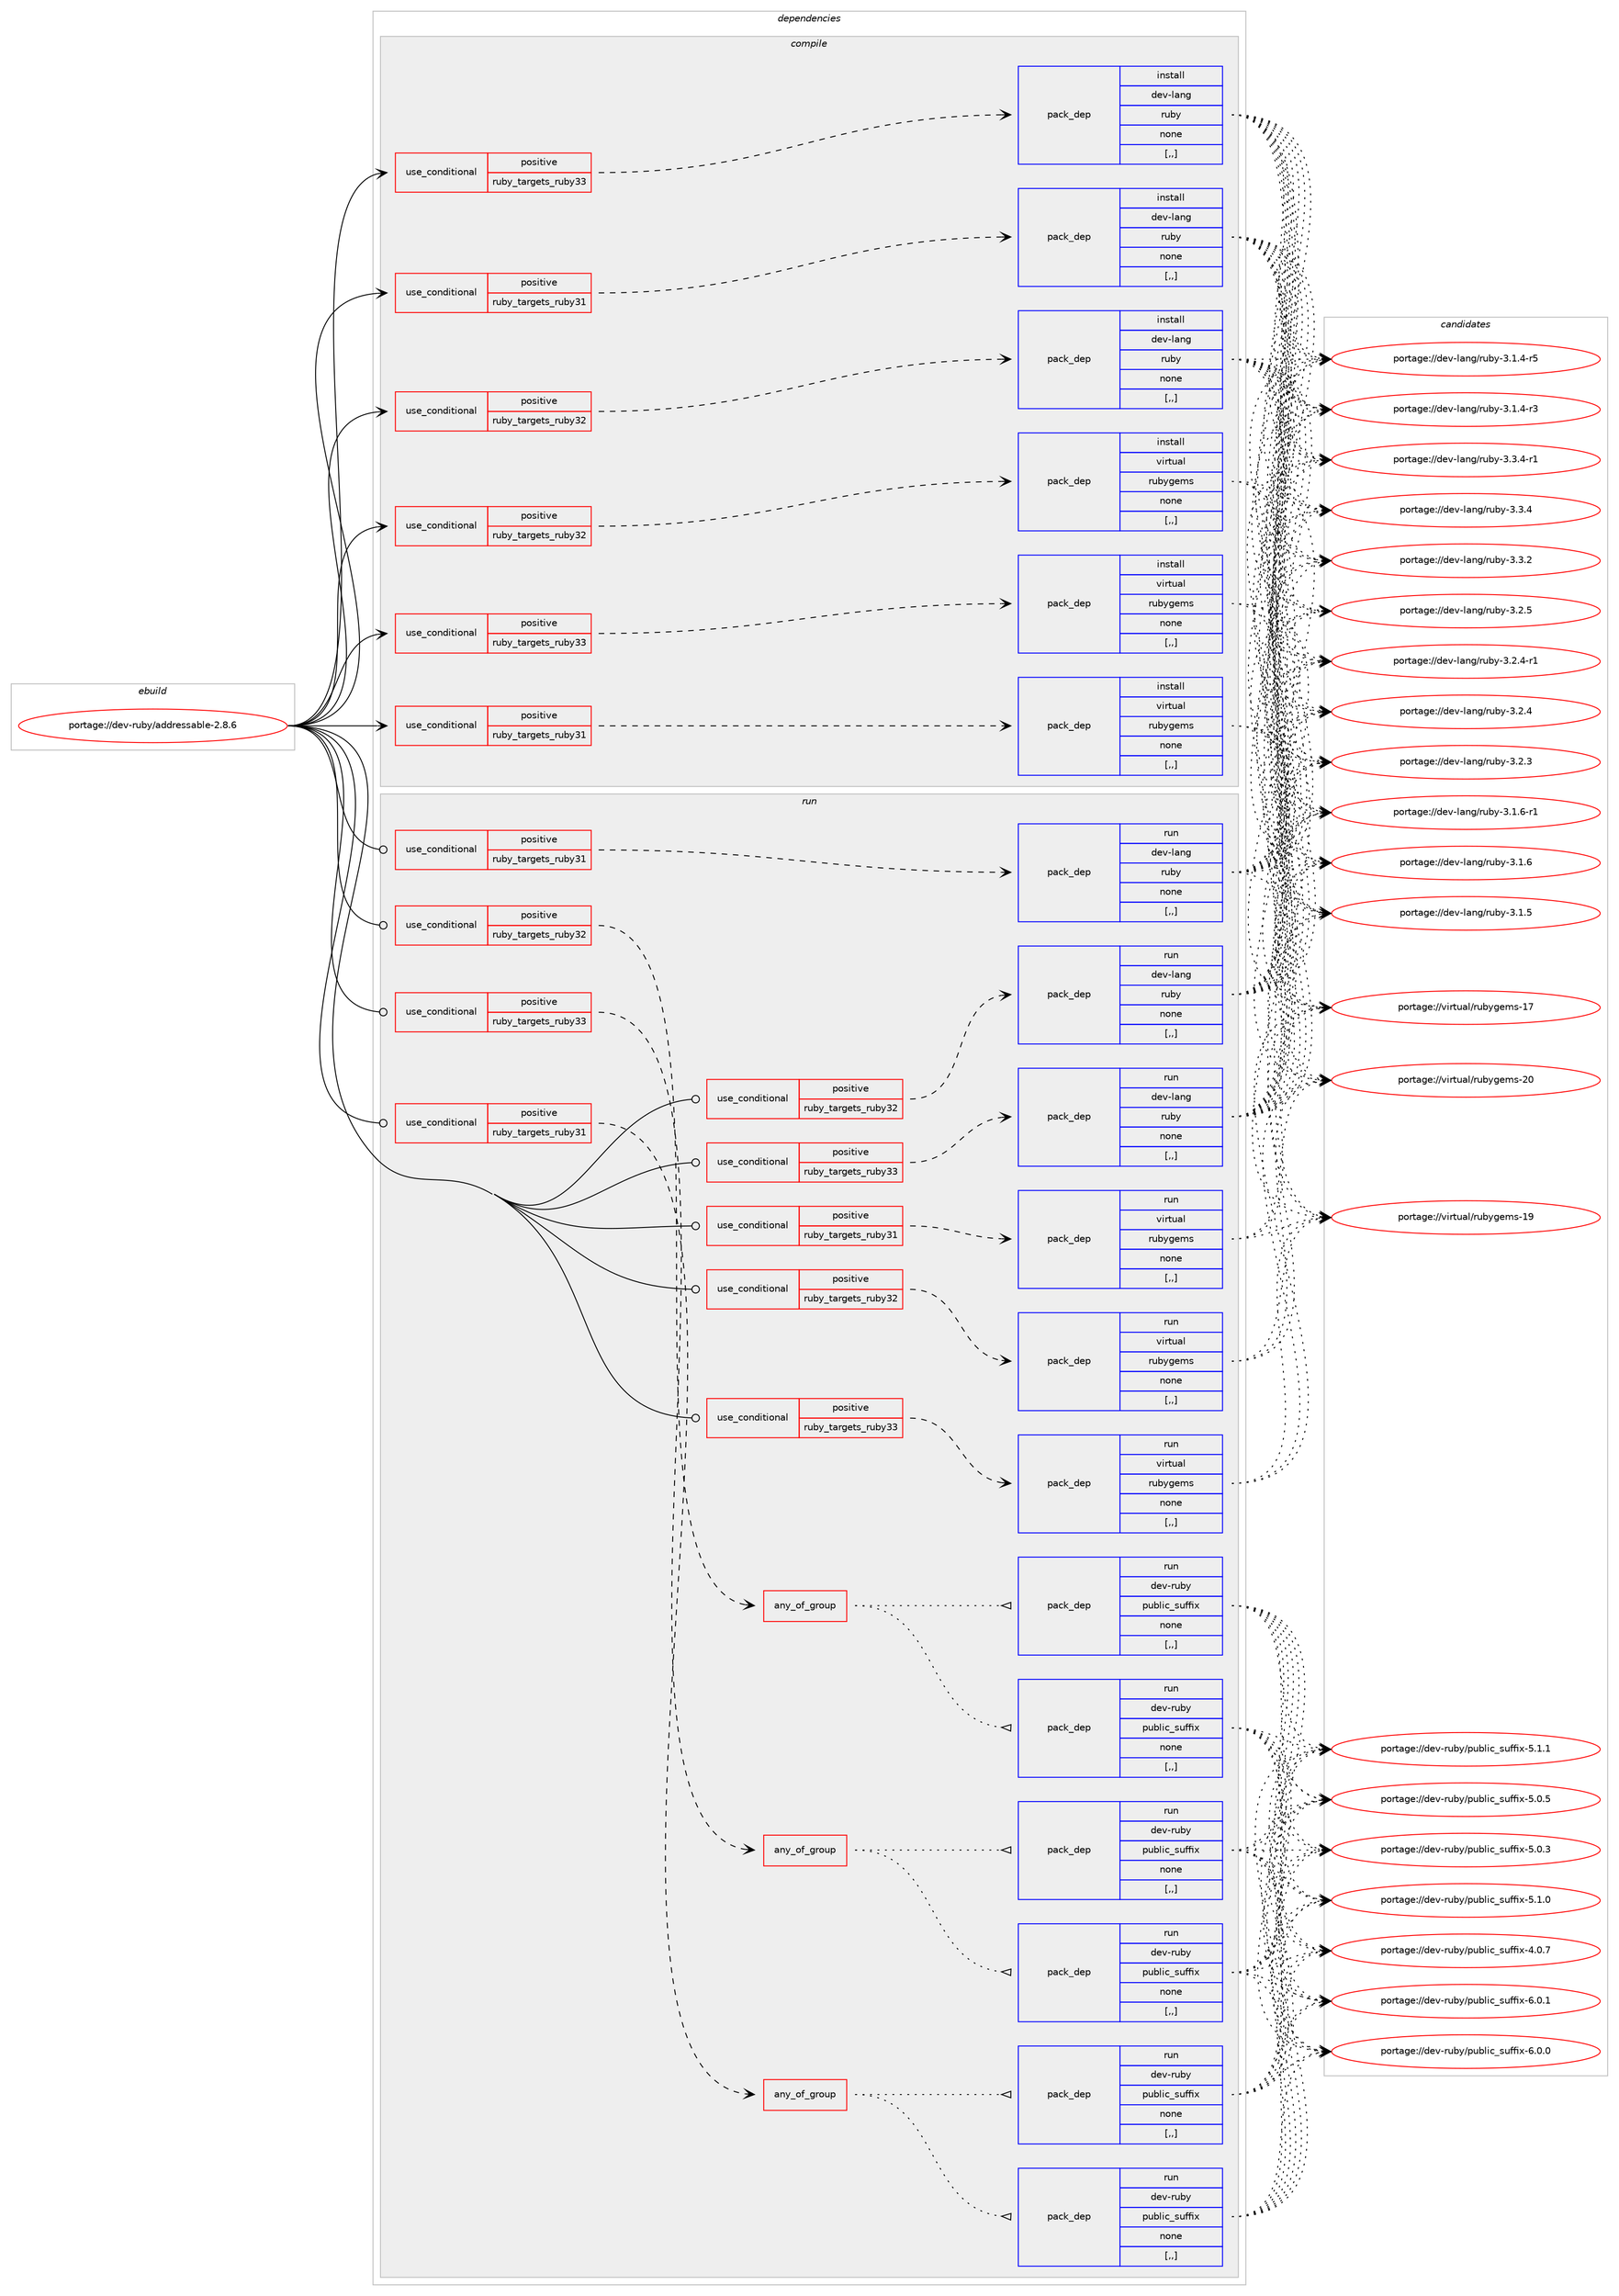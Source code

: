 digraph prolog {

# *************
# Graph options
# *************

newrank=true;
concentrate=true;
compound=true;
graph [rankdir=LR,fontname=Helvetica,fontsize=10,ranksep=1.5];#, ranksep=2.5, nodesep=0.2];
edge  [arrowhead=vee];
node  [fontname=Helvetica,fontsize=10];

# **********
# The ebuild
# **********

subgraph cluster_leftcol {
color=gray;
label=<<i>ebuild</i>>;
id [label="portage://dev-ruby/addressable-2.8.6", color=red, width=4, href="../dev-ruby/addressable-2.8.6.svg"];
}

# ****************
# The dependencies
# ****************

subgraph cluster_midcol {
color=gray;
label=<<i>dependencies</i>>;
subgraph cluster_compile {
fillcolor="#eeeeee";
style=filled;
label=<<i>compile</i>>;
subgraph cond44152 {
dependency176061 [label=<<TABLE BORDER="0" CELLBORDER="1" CELLSPACING="0" CELLPADDING="4"><TR><TD ROWSPAN="3" CELLPADDING="10">use_conditional</TD></TR><TR><TD>positive</TD></TR><TR><TD>ruby_targets_ruby31</TD></TR></TABLE>>, shape=none, color=red];
subgraph pack130625 {
dependency176062 [label=<<TABLE BORDER="0" CELLBORDER="1" CELLSPACING="0" CELLPADDING="4" WIDTH="220"><TR><TD ROWSPAN="6" CELLPADDING="30">pack_dep</TD></TR><TR><TD WIDTH="110">install</TD></TR><TR><TD>dev-lang</TD></TR><TR><TD>ruby</TD></TR><TR><TD>none</TD></TR><TR><TD>[,,]</TD></TR></TABLE>>, shape=none, color=blue];
}
dependency176061:e -> dependency176062:w [weight=20,style="dashed",arrowhead="vee"];
}
id:e -> dependency176061:w [weight=20,style="solid",arrowhead="vee"];
subgraph cond44153 {
dependency176063 [label=<<TABLE BORDER="0" CELLBORDER="1" CELLSPACING="0" CELLPADDING="4"><TR><TD ROWSPAN="3" CELLPADDING="10">use_conditional</TD></TR><TR><TD>positive</TD></TR><TR><TD>ruby_targets_ruby31</TD></TR></TABLE>>, shape=none, color=red];
subgraph pack130626 {
dependency176064 [label=<<TABLE BORDER="0" CELLBORDER="1" CELLSPACING="0" CELLPADDING="4" WIDTH="220"><TR><TD ROWSPAN="6" CELLPADDING="30">pack_dep</TD></TR><TR><TD WIDTH="110">install</TD></TR><TR><TD>virtual</TD></TR><TR><TD>rubygems</TD></TR><TR><TD>none</TD></TR><TR><TD>[,,]</TD></TR></TABLE>>, shape=none, color=blue];
}
dependency176063:e -> dependency176064:w [weight=20,style="dashed",arrowhead="vee"];
}
id:e -> dependency176063:w [weight=20,style="solid",arrowhead="vee"];
subgraph cond44154 {
dependency176065 [label=<<TABLE BORDER="0" CELLBORDER="1" CELLSPACING="0" CELLPADDING="4"><TR><TD ROWSPAN="3" CELLPADDING="10">use_conditional</TD></TR><TR><TD>positive</TD></TR><TR><TD>ruby_targets_ruby32</TD></TR></TABLE>>, shape=none, color=red];
subgraph pack130627 {
dependency176066 [label=<<TABLE BORDER="0" CELLBORDER="1" CELLSPACING="0" CELLPADDING="4" WIDTH="220"><TR><TD ROWSPAN="6" CELLPADDING="30">pack_dep</TD></TR><TR><TD WIDTH="110">install</TD></TR><TR><TD>dev-lang</TD></TR><TR><TD>ruby</TD></TR><TR><TD>none</TD></TR><TR><TD>[,,]</TD></TR></TABLE>>, shape=none, color=blue];
}
dependency176065:e -> dependency176066:w [weight=20,style="dashed",arrowhead="vee"];
}
id:e -> dependency176065:w [weight=20,style="solid",arrowhead="vee"];
subgraph cond44155 {
dependency176067 [label=<<TABLE BORDER="0" CELLBORDER="1" CELLSPACING="0" CELLPADDING="4"><TR><TD ROWSPAN="3" CELLPADDING="10">use_conditional</TD></TR><TR><TD>positive</TD></TR><TR><TD>ruby_targets_ruby32</TD></TR></TABLE>>, shape=none, color=red];
subgraph pack130628 {
dependency176068 [label=<<TABLE BORDER="0" CELLBORDER="1" CELLSPACING="0" CELLPADDING="4" WIDTH="220"><TR><TD ROWSPAN="6" CELLPADDING="30">pack_dep</TD></TR><TR><TD WIDTH="110">install</TD></TR><TR><TD>virtual</TD></TR><TR><TD>rubygems</TD></TR><TR><TD>none</TD></TR><TR><TD>[,,]</TD></TR></TABLE>>, shape=none, color=blue];
}
dependency176067:e -> dependency176068:w [weight=20,style="dashed",arrowhead="vee"];
}
id:e -> dependency176067:w [weight=20,style="solid",arrowhead="vee"];
subgraph cond44156 {
dependency176069 [label=<<TABLE BORDER="0" CELLBORDER="1" CELLSPACING="0" CELLPADDING="4"><TR><TD ROWSPAN="3" CELLPADDING="10">use_conditional</TD></TR><TR><TD>positive</TD></TR><TR><TD>ruby_targets_ruby33</TD></TR></TABLE>>, shape=none, color=red];
subgraph pack130629 {
dependency176070 [label=<<TABLE BORDER="0" CELLBORDER="1" CELLSPACING="0" CELLPADDING="4" WIDTH="220"><TR><TD ROWSPAN="6" CELLPADDING="30">pack_dep</TD></TR><TR><TD WIDTH="110">install</TD></TR><TR><TD>dev-lang</TD></TR><TR><TD>ruby</TD></TR><TR><TD>none</TD></TR><TR><TD>[,,]</TD></TR></TABLE>>, shape=none, color=blue];
}
dependency176069:e -> dependency176070:w [weight=20,style="dashed",arrowhead="vee"];
}
id:e -> dependency176069:w [weight=20,style="solid",arrowhead="vee"];
subgraph cond44157 {
dependency176071 [label=<<TABLE BORDER="0" CELLBORDER="1" CELLSPACING="0" CELLPADDING="4"><TR><TD ROWSPAN="3" CELLPADDING="10">use_conditional</TD></TR><TR><TD>positive</TD></TR><TR><TD>ruby_targets_ruby33</TD></TR></TABLE>>, shape=none, color=red];
subgraph pack130630 {
dependency176072 [label=<<TABLE BORDER="0" CELLBORDER="1" CELLSPACING="0" CELLPADDING="4" WIDTH="220"><TR><TD ROWSPAN="6" CELLPADDING="30">pack_dep</TD></TR><TR><TD WIDTH="110">install</TD></TR><TR><TD>virtual</TD></TR><TR><TD>rubygems</TD></TR><TR><TD>none</TD></TR><TR><TD>[,,]</TD></TR></TABLE>>, shape=none, color=blue];
}
dependency176071:e -> dependency176072:w [weight=20,style="dashed",arrowhead="vee"];
}
id:e -> dependency176071:w [weight=20,style="solid",arrowhead="vee"];
}
subgraph cluster_compileandrun {
fillcolor="#eeeeee";
style=filled;
label=<<i>compile and run</i>>;
}
subgraph cluster_run {
fillcolor="#eeeeee";
style=filled;
label=<<i>run</i>>;
subgraph cond44158 {
dependency176073 [label=<<TABLE BORDER="0" CELLBORDER="1" CELLSPACING="0" CELLPADDING="4"><TR><TD ROWSPAN="3" CELLPADDING="10">use_conditional</TD></TR><TR><TD>positive</TD></TR><TR><TD>ruby_targets_ruby31</TD></TR></TABLE>>, shape=none, color=red];
subgraph any1134 {
dependency176074 [label=<<TABLE BORDER="0" CELLBORDER="1" CELLSPACING="0" CELLPADDING="4"><TR><TD CELLPADDING="10">any_of_group</TD></TR></TABLE>>, shape=none, color=red];subgraph pack130631 {
dependency176075 [label=<<TABLE BORDER="0" CELLBORDER="1" CELLSPACING="0" CELLPADDING="4" WIDTH="220"><TR><TD ROWSPAN="6" CELLPADDING="30">pack_dep</TD></TR><TR><TD WIDTH="110">run</TD></TR><TR><TD>dev-ruby</TD></TR><TR><TD>public_suffix</TD></TR><TR><TD>none</TD></TR><TR><TD>[,,]</TD></TR></TABLE>>, shape=none, color=blue];
}
dependency176074:e -> dependency176075:w [weight=20,style="dotted",arrowhead="oinv"];
subgraph pack130632 {
dependency176076 [label=<<TABLE BORDER="0" CELLBORDER="1" CELLSPACING="0" CELLPADDING="4" WIDTH="220"><TR><TD ROWSPAN="6" CELLPADDING="30">pack_dep</TD></TR><TR><TD WIDTH="110">run</TD></TR><TR><TD>dev-ruby</TD></TR><TR><TD>public_suffix</TD></TR><TR><TD>none</TD></TR><TR><TD>[,,]</TD></TR></TABLE>>, shape=none, color=blue];
}
dependency176074:e -> dependency176076:w [weight=20,style="dotted",arrowhead="oinv"];
}
dependency176073:e -> dependency176074:w [weight=20,style="dashed",arrowhead="vee"];
}
id:e -> dependency176073:w [weight=20,style="solid",arrowhead="odot"];
subgraph cond44159 {
dependency176077 [label=<<TABLE BORDER="0" CELLBORDER="1" CELLSPACING="0" CELLPADDING="4"><TR><TD ROWSPAN="3" CELLPADDING="10">use_conditional</TD></TR><TR><TD>positive</TD></TR><TR><TD>ruby_targets_ruby31</TD></TR></TABLE>>, shape=none, color=red];
subgraph pack130633 {
dependency176078 [label=<<TABLE BORDER="0" CELLBORDER="1" CELLSPACING="0" CELLPADDING="4" WIDTH="220"><TR><TD ROWSPAN="6" CELLPADDING="30">pack_dep</TD></TR><TR><TD WIDTH="110">run</TD></TR><TR><TD>dev-lang</TD></TR><TR><TD>ruby</TD></TR><TR><TD>none</TD></TR><TR><TD>[,,]</TD></TR></TABLE>>, shape=none, color=blue];
}
dependency176077:e -> dependency176078:w [weight=20,style="dashed",arrowhead="vee"];
}
id:e -> dependency176077:w [weight=20,style="solid",arrowhead="odot"];
subgraph cond44160 {
dependency176079 [label=<<TABLE BORDER="0" CELLBORDER="1" CELLSPACING="0" CELLPADDING="4"><TR><TD ROWSPAN="3" CELLPADDING="10">use_conditional</TD></TR><TR><TD>positive</TD></TR><TR><TD>ruby_targets_ruby31</TD></TR></TABLE>>, shape=none, color=red];
subgraph pack130634 {
dependency176080 [label=<<TABLE BORDER="0" CELLBORDER="1" CELLSPACING="0" CELLPADDING="4" WIDTH="220"><TR><TD ROWSPAN="6" CELLPADDING="30">pack_dep</TD></TR><TR><TD WIDTH="110">run</TD></TR><TR><TD>virtual</TD></TR><TR><TD>rubygems</TD></TR><TR><TD>none</TD></TR><TR><TD>[,,]</TD></TR></TABLE>>, shape=none, color=blue];
}
dependency176079:e -> dependency176080:w [weight=20,style="dashed",arrowhead="vee"];
}
id:e -> dependency176079:w [weight=20,style="solid",arrowhead="odot"];
subgraph cond44161 {
dependency176081 [label=<<TABLE BORDER="0" CELLBORDER="1" CELLSPACING="0" CELLPADDING="4"><TR><TD ROWSPAN="3" CELLPADDING="10">use_conditional</TD></TR><TR><TD>positive</TD></TR><TR><TD>ruby_targets_ruby32</TD></TR></TABLE>>, shape=none, color=red];
subgraph any1135 {
dependency176082 [label=<<TABLE BORDER="0" CELLBORDER="1" CELLSPACING="0" CELLPADDING="4"><TR><TD CELLPADDING="10">any_of_group</TD></TR></TABLE>>, shape=none, color=red];subgraph pack130635 {
dependency176083 [label=<<TABLE BORDER="0" CELLBORDER="1" CELLSPACING="0" CELLPADDING="4" WIDTH="220"><TR><TD ROWSPAN="6" CELLPADDING="30">pack_dep</TD></TR><TR><TD WIDTH="110">run</TD></TR><TR><TD>dev-ruby</TD></TR><TR><TD>public_suffix</TD></TR><TR><TD>none</TD></TR><TR><TD>[,,]</TD></TR></TABLE>>, shape=none, color=blue];
}
dependency176082:e -> dependency176083:w [weight=20,style="dotted",arrowhead="oinv"];
subgraph pack130636 {
dependency176084 [label=<<TABLE BORDER="0" CELLBORDER="1" CELLSPACING="0" CELLPADDING="4" WIDTH="220"><TR><TD ROWSPAN="6" CELLPADDING="30">pack_dep</TD></TR><TR><TD WIDTH="110">run</TD></TR><TR><TD>dev-ruby</TD></TR><TR><TD>public_suffix</TD></TR><TR><TD>none</TD></TR><TR><TD>[,,]</TD></TR></TABLE>>, shape=none, color=blue];
}
dependency176082:e -> dependency176084:w [weight=20,style="dotted",arrowhead="oinv"];
}
dependency176081:e -> dependency176082:w [weight=20,style="dashed",arrowhead="vee"];
}
id:e -> dependency176081:w [weight=20,style="solid",arrowhead="odot"];
subgraph cond44162 {
dependency176085 [label=<<TABLE BORDER="0" CELLBORDER="1" CELLSPACING="0" CELLPADDING="4"><TR><TD ROWSPAN="3" CELLPADDING="10">use_conditional</TD></TR><TR><TD>positive</TD></TR><TR><TD>ruby_targets_ruby32</TD></TR></TABLE>>, shape=none, color=red];
subgraph pack130637 {
dependency176086 [label=<<TABLE BORDER="0" CELLBORDER="1" CELLSPACING="0" CELLPADDING="4" WIDTH="220"><TR><TD ROWSPAN="6" CELLPADDING="30">pack_dep</TD></TR><TR><TD WIDTH="110">run</TD></TR><TR><TD>dev-lang</TD></TR><TR><TD>ruby</TD></TR><TR><TD>none</TD></TR><TR><TD>[,,]</TD></TR></TABLE>>, shape=none, color=blue];
}
dependency176085:e -> dependency176086:w [weight=20,style="dashed",arrowhead="vee"];
}
id:e -> dependency176085:w [weight=20,style="solid",arrowhead="odot"];
subgraph cond44163 {
dependency176087 [label=<<TABLE BORDER="0" CELLBORDER="1" CELLSPACING="0" CELLPADDING="4"><TR><TD ROWSPAN="3" CELLPADDING="10">use_conditional</TD></TR><TR><TD>positive</TD></TR><TR><TD>ruby_targets_ruby32</TD></TR></TABLE>>, shape=none, color=red];
subgraph pack130638 {
dependency176088 [label=<<TABLE BORDER="0" CELLBORDER="1" CELLSPACING="0" CELLPADDING="4" WIDTH="220"><TR><TD ROWSPAN="6" CELLPADDING="30">pack_dep</TD></TR><TR><TD WIDTH="110">run</TD></TR><TR><TD>virtual</TD></TR><TR><TD>rubygems</TD></TR><TR><TD>none</TD></TR><TR><TD>[,,]</TD></TR></TABLE>>, shape=none, color=blue];
}
dependency176087:e -> dependency176088:w [weight=20,style="dashed",arrowhead="vee"];
}
id:e -> dependency176087:w [weight=20,style="solid",arrowhead="odot"];
subgraph cond44164 {
dependency176089 [label=<<TABLE BORDER="0" CELLBORDER="1" CELLSPACING="0" CELLPADDING="4"><TR><TD ROWSPAN="3" CELLPADDING="10">use_conditional</TD></TR><TR><TD>positive</TD></TR><TR><TD>ruby_targets_ruby33</TD></TR></TABLE>>, shape=none, color=red];
subgraph any1136 {
dependency176090 [label=<<TABLE BORDER="0" CELLBORDER="1" CELLSPACING="0" CELLPADDING="4"><TR><TD CELLPADDING="10">any_of_group</TD></TR></TABLE>>, shape=none, color=red];subgraph pack130639 {
dependency176091 [label=<<TABLE BORDER="0" CELLBORDER="1" CELLSPACING="0" CELLPADDING="4" WIDTH="220"><TR><TD ROWSPAN="6" CELLPADDING="30">pack_dep</TD></TR><TR><TD WIDTH="110">run</TD></TR><TR><TD>dev-ruby</TD></TR><TR><TD>public_suffix</TD></TR><TR><TD>none</TD></TR><TR><TD>[,,]</TD></TR></TABLE>>, shape=none, color=blue];
}
dependency176090:e -> dependency176091:w [weight=20,style="dotted",arrowhead="oinv"];
subgraph pack130640 {
dependency176092 [label=<<TABLE BORDER="0" CELLBORDER="1" CELLSPACING="0" CELLPADDING="4" WIDTH="220"><TR><TD ROWSPAN="6" CELLPADDING="30">pack_dep</TD></TR><TR><TD WIDTH="110">run</TD></TR><TR><TD>dev-ruby</TD></TR><TR><TD>public_suffix</TD></TR><TR><TD>none</TD></TR><TR><TD>[,,]</TD></TR></TABLE>>, shape=none, color=blue];
}
dependency176090:e -> dependency176092:w [weight=20,style="dotted",arrowhead="oinv"];
}
dependency176089:e -> dependency176090:w [weight=20,style="dashed",arrowhead="vee"];
}
id:e -> dependency176089:w [weight=20,style="solid",arrowhead="odot"];
subgraph cond44165 {
dependency176093 [label=<<TABLE BORDER="0" CELLBORDER="1" CELLSPACING="0" CELLPADDING="4"><TR><TD ROWSPAN="3" CELLPADDING="10">use_conditional</TD></TR><TR><TD>positive</TD></TR><TR><TD>ruby_targets_ruby33</TD></TR></TABLE>>, shape=none, color=red];
subgraph pack130641 {
dependency176094 [label=<<TABLE BORDER="0" CELLBORDER="1" CELLSPACING="0" CELLPADDING="4" WIDTH="220"><TR><TD ROWSPAN="6" CELLPADDING="30">pack_dep</TD></TR><TR><TD WIDTH="110">run</TD></TR><TR><TD>dev-lang</TD></TR><TR><TD>ruby</TD></TR><TR><TD>none</TD></TR><TR><TD>[,,]</TD></TR></TABLE>>, shape=none, color=blue];
}
dependency176093:e -> dependency176094:w [weight=20,style="dashed",arrowhead="vee"];
}
id:e -> dependency176093:w [weight=20,style="solid",arrowhead="odot"];
subgraph cond44166 {
dependency176095 [label=<<TABLE BORDER="0" CELLBORDER="1" CELLSPACING="0" CELLPADDING="4"><TR><TD ROWSPAN="3" CELLPADDING="10">use_conditional</TD></TR><TR><TD>positive</TD></TR><TR><TD>ruby_targets_ruby33</TD></TR></TABLE>>, shape=none, color=red];
subgraph pack130642 {
dependency176096 [label=<<TABLE BORDER="0" CELLBORDER="1" CELLSPACING="0" CELLPADDING="4" WIDTH="220"><TR><TD ROWSPAN="6" CELLPADDING="30">pack_dep</TD></TR><TR><TD WIDTH="110">run</TD></TR><TR><TD>virtual</TD></TR><TR><TD>rubygems</TD></TR><TR><TD>none</TD></TR><TR><TD>[,,]</TD></TR></TABLE>>, shape=none, color=blue];
}
dependency176095:e -> dependency176096:w [weight=20,style="dashed",arrowhead="vee"];
}
id:e -> dependency176095:w [weight=20,style="solid",arrowhead="odot"];
}
}

# **************
# The candidates
# **************

subgraph cluster_choices {
rank=same;
color=gray;
label=<<i>candidates</i>>;

subgraph choice130625 {
color=black;
nodesep=1;
choice100101118451089711010347114117981214551465146524511449 [label="portage://dev-lang/ruby-3.3.4-r1", color=red, width=4,href="../dev-lang/ruby-3.3.4-r1.svg"];
choice10010111845108971101034711411798121455146514652 [label="portage://dev-lang/ruby-3.3.4", color=red, width=4,href="../dev-lang/ruby-3.3.4.svg"];
choice10010111845108971101034711411798121455146514650 [label="portage://dev-lang/ruby-3.3.2", color=red, width=4,href="../dev-lang/ruby-3.3.2.svg"];
choice10010111845108971101034711411798121455146504653 [label="portage://dev-lang/ruby-3.2.5", color=red, width=4,href="../dev-lang/ruby-3.2.5.svg"];
choice100101118451089711010347114117981214551465046524511449 [label="portage://dev-lang/ruby-3.2.4-r1", color=red, width=4,href="../dev-lang/ruby-3.2.4-r1.svg"];
choice10010111845108971101034711411798121455146504652 [label="portage://dev-lang/ruby-3.2.4", color=red, width=4,href="../dev-lang/ruby-3.2.4.svg"];
choice10010111845108971101034711411798121455146504651 [label="portage://dev-lang/ruby-3.2.3", color=red, width=4,href="../dev-lang/ruby-3.2.3.svg"];
choice100101118451089711010347114117981214551464946544511449 [label="portage://dev-lang/ruby-3.1.6-r1", color=red, width=4,href="../dev-lang/ruby-3.1.6-r1.svg"];
choice10010111845108971101034711411798121455146494654 [label="portage://dev-lang/ruby-3.1.6", color=red, width=4,href="../dev-lang/ruby-3.1.6.svg"];
choice10010111845108971101034711411798121455146494653 [label="portage://dev-lang/ruby-3.1.5", color=red, width=4,href="../dev-lang/ruby-3.1.5.svg"];
choice100101118451089711010347114117981214551464946524511453 [label="portage://dev-lang/ruby-3.1.4-r5", color=red, width=4,href="../dev-lang/ruby-3.1.4-r5.svg"];
choice100101118451089711010347114117981214551464946524511451 [label="portage://dev-lang/ruby-3.1.4-r3", color=red, width=4,href="../dev-lang/ruby-3.1.4-r3.svg"];
dependency176062:e -> choice100101118451089711010347114117981214551465146524511449:w [style=dotted,weight="100"];
dependency176062:e -> choice10010111845108971101034711411798121455146514652:w [style=dotted,weight="100"];
dependency176062:e -> choice10010111845108971101034711411798121455146514650:w [style=dotted,weight="100"];
dependency176062:e -> choice10010111845108971101034711411798121455146504653:w [style=dotted,weight="100"];
dependency176062:e -> choice100101118451089711010347114117981214551465046524511449:w [style=dotted,weight="100"];
dependency176062:e -> choice10010111845108971101034711411798121455146504652:w [style=dotted,weight="100"];
dependency176062:e -> choice10010111845108971101034711411798121455146504651:w [style=dotted,weight="100"];
dependency176062:e -> choice100101118451089711010347114117981214551464946544511449:w [style=dotted,weight="100"];
dependency176062:e -> choice10010111845108971101034711411798121455146494654:w [style=dotted,weight="100"];
dependency176062:e -> choice10010111845108971101034711411798121455146494653:w [style=dotted,weight="100"];
dependency176062:e -> choice100101118451089711010347114117981214551464946524511453:w [style=dotted,weight="100"];
dependency176062:e -> choice100101118451089711010347114117981214551464946524511451:w [style=dotted,weight="100"];
}
subgraph choice130626 {
color=black;
nodesep=1;
choice118105114116117971084711411798121103101109115455048 [label="portage://virtual/rubygems-20", color=red, width=4,href="../virtual/rubygems-20.svg"];
choice118105114116117971084711411798121103101109115454957 [label="portage://virtual/rubygems-19", color=red, width=4,href="../virtual/rubygems-19.svg"];
choice118105114116117971084711411798121103101109115454955 [label="portage://virtual/rubygems-17", color=red, width=4,href="../virtual/rubygems-17.svg"];
dependency176064:e -> choice118105114116117971084711411798121103101109115455048:w [style=dotted,weight="100"];
dependency176064:e -> choice118105114116117971084711411798121103101109115454957:w [style=dotted,weight="100"];
dependency176064:e -> choice118105114116117971084711411798121103101109115454955:w [style=dotted,weight="100"];
}
subgraph choice130627 {
color=black;
nodesep=1;
choice100101118451089711010347114117981214551465146524511449 [label="portage://dev-lang/ruby-3.3.4-r1", color=red, width=4,href="../dev-lang/ruby-3.3.4-r1.svg"];
choice10010111845108971101034711411798121455146514652 [label="portage://dev-lang/ruby-3.3.4", color=red, width=4,href="../dev-lang/ruby-3.3.4.svg"];
choice10010111845108971101034711411798121455146514650 [label="portage://dev-lang/ruby-3.3.2", color=red, width=4,href="../dev-lang/ruby-3.3.2.svg"];
choice10010111845108971101034711411798121455146504653 [label="portage://dev-lang/ruby-3.2.5", color=red, width=4,href="../dev-lang/ruby-3.2.5.svg"];
choice100101118451089711010347114117981214551465046524511449 [label="portage://dev-lang/ruby-3.2.4-r1", color=red, width=4,href="../dev-lang/ruby-3.2.4-r1.svg"];
choice10010111845108971101034711411798121455146504652 [label="portage://dev-lang/ruby-3.2.4", color=red, width=4,href="../dev-lang/ruby-3.2.4.svg"];
choice10010111845108971101034711411798121455146504651 [label="portage://dev-lang/ruby-3.2.3", color=red, width=4,href="../dev-lang/ruby-3.2.3.svg"];
choice100101118451089711010347114117981214551464946544511449 [label="portage://dev-lang/ruby-3.1.6-r1", color=red, width=4,href="../dev-lang/ruby-3.1.6-r1.svg"];
choice10010111845108971101034711411798121455146494654 [label="portage://dev-lang/ruby-3.1.6", color=red, width=4,href="../dev-lang/ruby-3.1.6.svg"];
choice10010111845108971101034711411798121455146494653 [label="portage://dev-lang/ruby-3.1.5", color=red, width=4,href="../dev-lang/ruby-3.1.5.svg"];
choice100101118451089711010347114117981214551464946524511453 [label="portage://dev-lang/ruby-3.1.4-r5", color=red, width=4,href="../dev-lang/ruby-3.1.4-r5.svg"];
choice100101118451089711010347114117981214551464946524511451 [label="portage://dev-lang/ruby-3.1.4-r3", color=red, width=4,href="../dev-lang/ruby-3.1.4-r3.svg"];
dependency176066:e -> choice100101118451089711010347114117981214551465146524511449:w [style=dotted,weight="100"];
dependency176066:e -> choice10010111845108971101034711411798121455146514652:w [style=dotted,weight="100"];
dependency176066:e -> choice10010111845108971101034711411798121455146514650:w [style=dotted,weight="100"];
dependency176066:e -> choice10010111845108971101034711411798121455146504653:w [style=dotted,weight="100"];
dependency176066:e -> choice100101118451089711010347114117981214551465046524511449:w [style=dotted,weight="100"];
dependency176066:e -> choice10010111845108971101034711411798121455146504652:w [style=dotted,weight="100"];
dependency176066:e -> choice10010111845108971101034711411798121455146504651:w [style=dotted,weight="100"];
dependency176066:e -> choice100101118451089711010347114117981214551464946544511449:w [style=dotted,weight="100"];
dependency176066:e -> choice10010111845108971101034711411798121455146494654:w [style=dotted,weight="100"];
dependency176066:e -> choice10010111845108971101034711411798121455146494653:w [style=dotted,weight="100"];
dependency176066:e -> choice100101118451089711010347114117981214551464946524511453:w [style=dotted,weight="100"];
dependency176066:e -> choice100101118451089711010347114117981214551464946524511451:w [style=dotted,weight="100"];
}
subgraph choice130628 {
color=black;
nodesep=1;
choice118105114116117971084711411798121103101109115455048 [label="portage://virtual/rubygems-20", color=red, width=4,href="../virtual/rubygems-20.svg"];
choice118105114116117971084711411798121103101109115454957 [label="portage://virtual/rubygems-19", color=red, width=4,href="../virtual/rubygems-19.svg"];
choice118105114116117971084711411798121103101109115454955 [label="portage://virtual/rubygems-17", color=red, width=4,href="../virtual/rubygems-17.svg"];
dependency176068:e -> choice118105114116117971084711411798121103101109115455048:w [style=dotted,weight="100"];
dependency176068:e -> choice118105114116117971084711411798121103101109115454957:w [style=dotted,weight="100"];
dependency176068:e -> choice118105114116117971084711411798121103101109115454955:w [style=dotted,weight="100"];
}
subgraph choice130629 {
color=black;
nodesep=1;
choice100101118451089711010347114117981214551465146524511449 [label="portage://dev-lang/ruby-3.3.4-r1", color=red, width=4,href="../dev-lang/ruby-3.3.4-r1.svg"];
choice10010111845108971101034711411798121455146514652 [label="portage://dev-lang/ruby-3.3.4", color=red, width=4,href="../dev-lang/ruby-3.3.4.svg"];
choice10010111845108971101034711411798121455146514650 [label="portage://dev-lang/ruby-3.3.2", color=red, width=4,href="../dev-lang/ruby-3.3.2.svg"];
choice10010111845108971101034711411798121455146504653 [label="portage://dev-lang/ruby-3.2.5", color=red, width=4,href="../dev-lang/ruby-3.2.5.svg"];
choice100101118451089711010347114117981214551465046524511449 [label="portage://dev-lang/ruby-3.2.4-r1", color=red, width=4,href="../dev-lang/ruby-3.2.4-r1.svg"];
choice10010111845108971101034711411798121455146504652 [label="portage://dev-lang/ruby-3.2.4", color=red, width=4,href="../dev-lang/ruby-3.2.4.svg"];
choice10010111845108971101034711411798121455146504651 [label="portage://dev-lang/ruby-3.2.3", color=red, width=4,href="../dev-lang/ruby-3.2.3.svg"];
choice100101118451089711010347114117981214551464946544511449 [label="portage://dev-lang/ruby-3.1.6-r1", color=red, width=4,href="../dev-lang/ruby-3.1.6-r1.svg"];
choice10010111845108971101034711411798121455146494654 [label="portage://dev-lang/ruby-3.1.6", color=red, width=4,href="../dev-lang/ruby-3.1.6.svg"];
choice10010111845108971101034711411798121455146494653 [label="portage://dev-lang/ruby-3.1.5", color=red, width=4,href="../dev-lang/ruby-3.1.5.svg"];
choice100101118451089711010347114117981214551464946524511453 [label="portage://dev-lang/ruby-3.1.4-r5", color=red, width=4,href="../dev-lang/ruby-3.1.4-r5.svg"];
choice100101118451089711010347114117981214551464946524511451 [label="portage://dev-lang/ruby-3.1.4-r3", color=red, width=4,href="../dev-lang/ruby-3.1.4-r3.svg"];
dependency176070:e -> choice100101118451089711010347114117981214551465146524511449:w [style=dotted,weight="100"];
dependency176070:e -> choice10010111845108971101034711411798121455146514652:w [style=dotted,weight="100"];
dependency176070:e -> choice10010111845108971101034711411798121455146514650:w [style=dotted,weight="100"];
dependency176070:e -> choice10010111845108971101034711411798121455146504653:w [style=dotted,weight="100"];
dependency176070:e -> choice100101118451089711010347114117981214551465046524511449:w [style=dotted,weight="100"];
dependency176070:e -> choice10010111845108971101034711411798121455146504652:w [style=dotted,weight="100"];
dependency176070:e -> choice10010111845108971101034711411798121455146504651:w [style=dotted,weight="100"];
dependency176070:e -> choice100101118451089711010347114117981214551464946544511449:w [style=dotted,weight="100"];
dependency176070:e -> choice10010111845108971101034711411798121455146494654:w [style=dotted,weight="100"];
dependency176070:e -> choice10010111845108971101034711411798121455146494653:w [style=dotted,weight="100"];
dependency176070:e -> choice100101118451089711010347114117981214551464946524511453:w [style=dotted,weight="100"];
dependency176070:e -> choice100101118451089711010347114117981214551464946524511451:w [style=dotted,weight="100"];
}
subgraph choice130630 {
color=black;
nodesep=1;
choice118105114116117971084711411798121103101109115455048 [label="portage://virtual/rubygems-20", color=red, width=4,href="../virtual/rubygems-20.svg"];
choice118105114116117971084711411798121103101109115454957 [label="portage://virtual/rubygems-19", color=red, width=4,href="../virtual/rubygems-19.svg"];
choice118105114116117971084711411798121103101109115454955 [label="portage://virtual/rubygems-17", color=red, width=4,href="../virtual/rubygems-17.svg"];
dependency176072:e -> choice118105114116117971084711411798121103101109115455048:w [style=dotted,weight="100"];
dependency176072:e -> choice118105114116117971084711411798121103101109115454957:w [style=dotted,weight="100"];
dependency176072:e -> choice118105114116117971084711411798121103101109115454955:w [style=dotted,weight="100"];
}
subgraph choice130631 {
color=black;
nodesep=1;
choice100101118451141179812147112117981081059995115117102102105120455446484649 [label="portage://dev-ruby/public_suffix-6.0.1", color=red, width=4,href="../dev-ruby/public_suffix-6.0.1.svg"];
choice100101118451141179812147112117981081059995115117102102105120455446484648 [label="portage://dev-ruby/public_suffix-6.0.0", color=red, width=4,href="../dev-ruby/public_suffix-6.0.0.svg"];
choice100101118451141179812147112117981081059995115117102102105120455346494649 [label="portage://dev-ruby/public_suffix-5.1.1", color=red, width=4,href="../dev-ruby/public_suffix-5.1.1.svg"];
choice100101118451141179812147112117981081059995115117102102105120455346494648 [label="portage://dev-ruby/public_suffix-5.1.0", color=red, width=4,href="../dev-ruby/public_suffix-5.1.0.svg"];
choice100101118451141179812147112117981081059995115117102102105120455346484653 [label="portage://dev-ruby/public_suffix-5.0.5", color=red, width=4,href="../dev-ruby/public_suffix-5.0.5.svg"];
choice100101118451141179812147112117981081059995115117102102105120455346484651 [label="portage://dev-ruby/public_suffix-5.0.3", color=red, width=4,href="../dev-ruby/public_suffix-5.0.3.svg"];
choice100101118451141179812147112117981081059995115117102102105120455246484655 [label="portage://dev-ruby/public_suffix-4.0.7", color=red, width=4,href="../dev-ruby/public_suffix-4.0.7.svg"];
dependency176075:e -> choice100101118451141179812147112117981081059995115117102102105120455446484649:w [style=dotted,weight="100"];
dependency176075:e -> choice100101118451141179812147112117981081059995115117102102105120455446484648:w [style=dotted,weight="100"];
dependency176075:e -> choice100101118451141179812147112117981081059995115117102102105120455346494649:w [style=dotted,weight="100"];
dependency176075:e -> choice100101118451141179812147112117981081059995115117102102105120455346494648:w [style=dotted,weight="100"];
dependency176075:e -> choice100101118451141179812147112117981081059995115117102102105120455346484653:w [style=dotted,weight="100"];
dependency176075:e -> choice100101118451141179812147112117981081059995115117102102105120455346484651:w [style=dotted,weight="100"];
dependency176075:e -> choice100101118451141179812147112117981081059995115117102102105120455246484655:w [style=dotted,weight="100"];
}
subgraph choice130632 {
color=black;
nodesep=1;
choice100101118451141179812147112117981081059995115117102102105120455446484649 [label="portage://dev-ruby/public_suffix-6.0.1", color=red, width=4,href="../dev-ruby/public_suffix-6.0.1.svg"];
choice100101118451141179812147112117981081059995115117102102105120455446484648 [label="portage://dev-ruby/public_suffix-6.0.0", color=red, width=4,href="../dev-ruby/public_suffix-6.0.0.svg"];
choice100101118451141179812147112117981081059995115117102102105120455346494649 [label="portage://dev-ruby/public_suffix-5.1.1", color=red, width=4,href="../dev-ruby/public_suffix-5.1.1.svg"];
choice100101118451141179812147112117981081059995115117102102105120455346494648 [label="portage://dev-ruby/public_suffix-5.1.0", color=red, width=4,href="../dev-ruby/public_suffix-5.1.0.svg"];
choice100101118451141179812147112117981081059995115117102102105120455346484653 [label="portage://dev-ruby/public_suffix-5.0.5", color=red, width=4,href="../dev-ruby/public_suffix-5.0.5.svg"];
choice100101118451141179812147112117981081059995115117102102105120455346484651 [label="portage://dev-ruby/public_suffix-5.0.3", color=red, width=4,href="../dev-ruby/public_suffix-5.0.3.svg"];
choice100101118451141179812147112117981081059995115117102102105120455246484655 [label="portage://dev-ruby/public_suffix-4.0.7", color=red, width=4,href="../dev-ruby/public_suffix-4.0.7.svg"];
dependency176076:e -> choice100101118451141179812147112117981081059995115117102102105120455446484649:w [style=dotted,weight="100"];
dependency176076:e -> choice100101118451141179812147112117981081059995115117102102105120455446484648:w [style=dotted,weight="100"];
dependency176076:e -> choice100101118451141179812147112117981081059995115117102102105120455346494649:w [style=dotted,weight="100"];
dependency176076:e -> choice100101118451141179812147112117981081059995115117102102105120455346494648:w [style=dotted,weight="100"];
dependency176076:e -> choice100101118451141179812147112117981081059995115117102102105120455346484653:w [style=dotted,weight="100"];
dependency176076:e -> choice100101118451141179812147112117981081059995115117102102105120455346484651:w [style=dotted,weight="100"];
dependency176076:e -> choice100101118451141179812147112117981081059995115117102102105120455246484655:w [style=dotted,weight="100"];
}
subgraph choice130633 {
color=black;
nodesep=1;
choice100101118451089711010347114117981214551465146524511449 [label="portage://dev-lang/ruby-3.3.4-r1", color=red, width=4,href="../dev-lang/ruby-3.3.4-r1.svg"];
choice10010111845108971101034711411798121455146514652 [label="portage://dev-lang/ruby-3.3.4", color=red, width=4,href="../dev-lang/ruby-3.3.4.svg"];
choice10010111845108971101034711411798121455146514650 [label="portage://dev-lang/ruby-3.3.2", color=red, width=4,href="../dev-lang/ruby-3.3.2.svg"];
choice10010111845108971101034711411798121455146504653 [label="portage://dev-lang/ruby-3.2.5", color=red, width=4,href="../dev-lang/ruby-3.2.5.svg"];
choice100101118451089711010347114117981214551465046524511449 [label="portage://dev-lang/ruby-3.2.4-r1", color=red, width=4,href="../dev-lang/ruby-3.2.4-r1.svg"];
choice10010111845108971101034711411798121455146504652 [label="portage://dev-lang/ruby-3.2.4", color=red, width=4,href="../dev-lang/ruby-3.2.4.svg"];
choice10010111845108971101034711411798121455146504651 [label="portage://dev-lang/ruby-3.2.3", color=red, width=4,href="../dev-lang/ruby-3.2.3.svg"];
choice100101118451089711010347114117981214551464946544511449 [label="portage://dev-lang/ruby-3.1.6-r1", color=red, width=4,href="../dev-lang/ruby-3.1.6-r1.svg"];
choice10010111845108971101034711411798121455146494654 [label="portage://dev-lang/ruby-3.1.6", color=red, width=4,href="../dev-lang/ruby-3.1.6.svg"];
choice10010111845108971101034711411798121455146494653 [label="portage://dev-lang/ruby-3.1.5", color=red, width=4,href="../dev-lang/ruby-3.1.5.svg"];
choice100101118451089711010347114117981214551464946524511453 [label="portage://dev-lang/ruby-3.1.4-r5", color=red, width=4,href="../dev-lang/ruby-3.1.4-r5.svg"];
choice100101118451089711010347114117981214551464946524511451 [label="portage://dev-lang/ruby-3.1.4-r3", color=red, width=4,href="../dev-lang/ruby-3.1.4-r3.svg"];
dependency176078:e -> choice100101118451089711010347114117981214551465146524511449:w [style=dotted,weight="100"];
dependency176078:e -> choice10010111845108971101034711411798121455146514652:w [style=dotted,weight="100"];
dependency176078:e -> choice10010111845108971101034711411798121455146514650:w [style=dotted,weight="100"];
dependency176078:e -> choice10010111845108971101034711411798121455146504653:w [style=dotted,weight="100"];
dependency176078:e -> choice100101118451089711010347114117981214551465046524511449:w [style=dotted,weight="100"];
dependency176078:e -> choice10010111845108971101034711411798121455146504652:w [style=dotted,weight="100"];
dependency176078:e -> choice10010111845108971101034711411798121455146504651:w [style=dotted,weight="100"];
dependency176078:e -> choice100101118451089711010347114117981214551464946544511449:w [style=dotted,weight="100"];
dependency176078:e -> choice10010111845108971101034711411798121455146494654:w [style=dotted,weight="100"];
dependency176078:e -> choice10010111845108971101034711411798121455146494653:w [style=dotted,weight="100"];
dependency176078:e -> choice100101118451089711010347114117981214551464946524511453:w [style=dotted,weight="100"];
dependency176078:e -> choice100101118451089711010347114117981214551464946524511451:w [style=dotted,weight="100"];
}
subgraph choice130634 {
color=black;
nodesep=1;
choice118105114116117971084711411798121103101109115455048 [label="portage://virtual/rubygems-20", color=red, width=4,href="../virtual/rubygems-20.svg"];
choice118105114116117971084711411798121103101109115454957 [label="portage://virtual/rubygems-19", color=red, width=4,href="../virtual/rubygems-19.svg"];
choice118105114116117971084711411798121103101109115454955 [label="portage://virtual/rubygems-17", color=red, width=4,href="../virtual/rubygems-17.svg"];
dependency176080:e -> choice118105114116117971084711411798121103101109115455048:w [style=dotted,weight="100"];
dependency176080:e -> choice118105114116117971084711411798121103101109115454957:w [style=dotted,weight="100"];
dependency176080:e -> choice118105114116117971084711411798121103101109115454955:w [style=dotted,weight="100"];
}
subgraph choice130635 {
color=black;
nodesep=1;
choice100101118451141179812147112117981081059995115117102102105120455446484649 [label="portage://dev-ruby/public_suffix-6.0.1", color=red, width=4,href="../dev-ruby/public_suffix-6.0.1.svg"];
choice100101118451141179812147112117981081059995115117102102105120455446484648 [label="portage://dev-ruby/public_suffix-6.0.0", color=red, width=4,href="../dev-ruby/public_suffix-6.0.0.svg"];
choice100101118451141179812147112117981081059995115117102102105120455346494649 [label="portage://dev-ruby/public_suffix-5.1.1", color=red, width=4,href="../dev-ruby/public_suffix-5.1.1.svg"];
choice100101118451141179812147112117981081059995115117102102105120455346494648 [label="portage://dev-ruby/public_suffix-5.1.0", color=red, width=4,href="../dev-ruby/public_suffix-5.1.0.svg"];
choice100101118451141179812147112117981081059995115117102102105120455346484653 [label="portage://dev-ruby/public_suffix-5.0.5", color=red, width=4,href="../dev-ruby/public_suffix-5.0.5.svg"];
choice100101118451141179812147112117981081059995115117102102105120455346484651 [label="portage://dev-ruby/public_suffix-5.0.3", color=red, width=4,href="../dev-ruby/public_suffix-5.0.3.svg"];
choice100101118451141179812147112117981081059995115117102102105120455246484655 [label="portage://dev-ruby/public_suffix-4.0.7", color=red, width=4,href="../dev-ruby/public_suffix-4.0.7.svg"];
dependency176083:e -> choice100101118451141179812147112117981081059995115117102102105120455446484649:w [style=dotted,weight="100"];
dependency176083:e -> choice100101118451141179812147112117981081059995115117102102105120455446484648:w [style=dotted,weight="100"];
dependency176083:e -> choice100101118451141179812147112117981081059995115117102102105120455346494649:w [style=dotted,weight="100"];
dependency176083:e -> choice100101118451141179812147112117981081059995115117102102105120455346494648:w [style=dotted,weight="100"];
dependency176083:e -> choice100101118451141179812147112117981081059995115117102102105120455346484653:w [style=dotted,weight="100"];
dependency176083:e -> choice100101118451141179812147112117981081059995115117102102105120455346484651:w [style=dotted,weight="100"];
dependency176083:e -> choice100101118451141179812147112117981081059995115117102102105120455246484655:w [style=dotted,weight="100"];
}
subgraph choice130636 {
color=black;
nodesep=1;
choice100101118451141179812147112117981081059995115117102102105120455446484649 [label="portage://dev-ruby/public_suffix-6.0.1", color=red, width=4,href="../dev-ruby/public_suffix-6.0.1.svg"];
choice100101118451141179812147112117981081059995115117102102105120455446484648 [label="portage://dev-ruby/public_suffix-6.0.0", color=red, width=4,href="../dev-ruby/public_suffix-6.0.0.svg"];
choice100101118451141179812147112117981081059995115117102102105120455346494649 [label="portage://dev-ruby/public_suffix-5.1.1", color=red, width=4,href="../dev-ruby/public_suffix-5.1.1.svg"];
choice100101118451141179812147112117981081059995115117102102105120455346494648 [label="portage://dev-ruby/public_suffix-5.1.0", color=red, width=4,href="../dev-ruby/public_suffix-5.1.0.svg"];
choice100101118451141179812147112117981081059995115117102102105120455346484653 [label="portage://dev-ruby/public_suffix-5.0.5", color=red, width=4,href="../dev-ruby/public_suffix-5.0.5.svg"];
choice100101118451141179812147112117981081059995115117102102105120455346484651 [label="portage://dev-ruby/public_suffix-5.0.3", color=red, width=4,href="../dev-ruby/public_suffix-5.0.3.svg"];
choice100101118451141179812147112117981081059995115117102102105120455246484655 [label="portage://dev-ruby/public_suffix-4.0.7", color=red, width=4,href="../dev-ruby/public_suffix-4.0.7.svg"];
dependency176084:e -> choice100101118451141179812147112117981081059995115117102102105120455446484649:w [style=dotted,weight="100"];
dependency176084:e -> choice100101118451141179812147112117981081059995115117102102105120455446484648:w [style=dotted,weight="100"];
dependency176084:e -> choice100101118451141179812147112117981081059995115117102102105120455346494649:w [style=dotted,weight="100"];
dependency176084:e -> choice100101118451141179812147112117981081059995115117102102105120455346494648:w [style=dotted,weight="100"];
dependency176084:e -> choice100101118451141179812147112117981081059995115117102102105120455346484653:w [style=dotted,weight="100"];
dependency176084:e -> choice100101118451141179812147112117981081059995115117102102105120455346484651:w [style=dotted,weight="100"];
dependency176084:e -> choice100101118451141179812147112117981081059995115117102102105120455246484655:w [style=dotted,weight="100"];
}
subgraph choice130637 {
color=black;
nodesep=1;
choice100101118451089711010347114117981214551465146524511449 [label="portage://dev-lang/ruby-3.3.4-r1", color=red, width=4,href="../dev-lang/ruby-3.3.4-r1.svg"];
choice10010111845108971101034711411798121455146514652 [label="portage://dev-lang/ruby-3.3.4", color=red, width=4,href="../dev-lang/ruby-3.3.4.svg"];
choice10010111845108971101034711411798121455146514650 [label="portage://dev-lang/ruby-3.3.2", color=red, width=4,href="../dev-lang/ruby-3.3.2.svg"];
choice10010111845108971101034711411798121455146504653 [label="portage://dev-lang/ruby-3.2.5", color=red, width=4,href="../dev-lang/ruby-3.2.5.svg"];
choice100101118451089711010347114117981214551465046524511449 [label="portage://dev-lang/ruby-3.2.4-r1", color=red, width=4,href="../dev-lang/ruby-3.2.4-r1.svg"];
choice10010111845108971101034711411798121455146504652 [label="portage://dev-lang/ruby-3.2.4", color=red, width=4,href="../dev-lang/ruby-3.2.4.svg"];
choice10010111845108971101034711411798121455146504651 [label="portage://dev-lang/ruby-3.2.3", color=red, width=4,href="../dev-lang/ruby-3.2.3.svg"];
choice100101118451089711010347114117981214551464946544511449 [label="portage://dev-lang/ruby-3.1.6-r1", color=red, width=4,href="../dev-lang/ruby-3.1.6-r1.svg"];
choice10010111845108971101034711411798121455146494654 [label="portage://dev-lang/ruby-3.1.6", color=red, width=4,href="../dev-lang/ruby-3.1.6.svg"];
choice10010111845108971101034711411798121455146494653 [label="portage://dev-lang/ruby-3.1.5", color=red, width=4,href="../dev-lang/ruby-3.1.5.svg"];
choice100101118451089711010347114117981214551464946524511453 [label="portage://dev-lang/ruby-3.1.4-r5", color=red, width=4,href="../dev-lang/ruby-3.1.4-r5.svg"];
choice100101118451089711010347114117981214551464946524511451 [label="portage://dev-lang/ruby-3.1.4-r3", color=red, width=4,href="../dev-lang/ruby-3.1.4-r3.svg"];
dependency176086:e -> choice100101118451089711010347114117981214551465146524511449:w [style=dotted,weight="100"];
dependency176086:e -> choice10010111845108971101034711411798121455146514652:w [style=dotted,weight="100"];
dependency176086:e -> choice10010111845108971101034711411798121455146514650:w [style=dotted,weight="100"];
dependency176086:e -> choice10010111845108971101034711411798121455146504653:w [style=dotted,weight="100"];
dependency176086:e -> choice100101118451089711010347114117981214551465046524511449:w [style=dotted,weight="100"];
dependency176086:e -> choice10010111845108971101034711411798121455146504652:w [style=dotted,weight="100"];
dependency176086:e -> choice10010111845108971101034711411798121455146504651:w [style=dotted,weight="100"];
dependency176086:e -> choice100101118451089711010347114117981214551464946544511449:w [style=dotted,weight="100"];
dependency176086:e -> choice10010111845108971101034711411798121455146494654:w [style=dotted,weight="100"];
dependency176086:e -> choice10010111845108971101034711411798121455146494653:w [style=dotted,weight="100"];
dependency176086:e -> choice100101118451089711010347114117981214551464946524511453:w [style=dotted,weight="100"];
dependency176086:e -> choice100101118451089711010347114117981214551464946524511451:w [style=dotted,weight="100"];
}
subgraph choice130638 {
color=black;
nodesep=1;
choice118105114116117971084711411798121103101109115455048 [label="portage://virtual/rubygems-20", color=red, width=4,href="../virtual/rubygems-20.svg"];
choice118105114116117971084711411798121103101109115454957 [label="portage://virtual/rubygems-19", color=red, width=4,href="../virtual/rubygems-19.svg"];
choice118105114116117971084711411798121103101109115454955 [label="portage://virtual/rubygems-17", color=red, width=4,href="../virtual/rubygems-17.svg"];
dependency176088:e -> choice118105114116117971084711411798121103101109115455048:w [style=dotted,weight="100"];
dependency176088:e -> choice118105114116117971084711411798121103101109115454957:w [style=dotted,weight="100"];
dependency176088:e -> choice118105114116117971084711411798121103101109115454955:w [style=dotted,weight="100"];
}
subgraph choice130639 {
color=black;
nodesep=1;
choice100101118451141179812147112117981081059995115117102102105120455446484649 [label="portage://dev-ruby/public_suffix-6.0.1", color=red, width=4,href="../dev-ruby/public_suffix-6.0.1.svg"];
choice100101118451141179812147112117981081059995115117102102105120455446484648 [label="portage://dev-ruby/public_suffix-6.0.0", color=red, width=4,href="../dev-ruby/public_suffix-6.0.0.svg"];
choice100101118451141179812147112117981081059995115117102102105120455346494649 [label="portage://dev-ruby/public_suffix-5.1.1", color=red, width=4,href="../dev-ruby/public_suffix-5.1.1.svg"];
choice100101118451141179812147112117981081059995115117102102105120455346494648 [label="portage://dev-ruby/public_suffix-5.1.0", color=red, width=4,href="../dev-ruby/public_suffix-5.1.0.svg"];
choice100101118451141179812147112117981081059995115117102102105120455346484653 [label="portage://dev-ruby/public_suffix-5.0.5", color=red, width=4,href="../dev-ruby/public_suffix-5.0.5.svg"];
choice100101118451141179812147112117981081059995115117102102105120455346484651 [label="portage://dev-ruby/public_suffix-5.0.3", color=red, width=4,href="../dev-ruby/public_suffix-5.0.3.svg"];
choice100101118451141179812147112117981081059995115117102102105120455246484655 [label="portage://dev-ruby/public_suffix-4.0.7", color=red, width=4,href="../dev-ruby/public_suffix-4.0.7.svg"];
dependency176091:e -> choice100101118451141179812147112117981081059995115117102102105120455446484649:w [style=dotted,weight="100"];
dependency176091:e -> choice100101118451141179812147112117981081059995115117102102105120455446484648:w [style=dotted,weight="100"];
dependency176091:e -> choice100101118451141179812147112117981081059995115117102102105120455346494649:w [style=dotted,weight="100"];
dependency176091:e -> choice100101118451141179812147112117981081059995115117102102105120455346494648:w [style=dotted,weight="100"];
dependency176091:e -> choice100101118451141179812147112117981081059995115117102102105120455346484653:w [style=dotted,weight="100"];
dependency176091:e -> choice100101118451141179812147112117981081059995115117102102105120455346484651:w [style=dotted,weight="100"];
dependency176091:e -> choice100101118451141179812147112117981081059995115117102102105120455246484655:w [style=dotted,weight="100"];
}
subgraph choice130640 {
color=black;
nodesep=1;
choice100101118451141179812147112117981081059995115117102102105120455446484649 [label="portage://dev-ruby/public_suffix-6.0.1", color=red, width=4,href="../dev-ruby/public_suffix-6.0.1.svg"];
choice100101118451141179812147112117981081059995115117102102105120455446484648 [label="portage://dev-ruby/public_suffix-6.0.0", color=red, width=4,href="../dev-ruby/public_suffix-6.0.0.svg"];
choice100101118451141179812147112117981081059995115117102102105120455346494649 [label="portage://dev-ruby/public_suffix-5.1.1", color=red, width=4,href="../dev-ruby/public_suffix-5.1.1.svg"];
choice100101118451141179812147112117981081059995115117102102105120455346494648 [label="portage://dev-ruby/public_suffix-5.1.0", color=red, width=4,href="../dev-ruby/public_suffix-5.1.0.svg"];
choice100101118451141179812147112117981081059995115117102102105120455346484653 [label="portage://dev-ruby/public_suffix-5.0.5", color=red, width=4,href="../dev-ruby/public_suffix-5.0.5.svg"];
choice100101118451141179812147112117981081059995115117102102105120455346484651 [label="portage://dev-ruby/public_suffix-5.0.3", color=red, width=4,href="../dev-ruby/public_suffix-5.0.3.svg"];
choice100101118451141179812147112117981081059995115117102102105120455246484655 [label="portage://dev-ruby/public_suffix-4.0.7", color=red, width=4,href="../dev-ruby/public_suffix-4.0.7.svg"];
dependency176092:e -> choice100101118451141179812147112117981081059995115117102102105120455446484649:w [style=dotted,weight="100"];
dependency176092:e -> choice100101118451141179812147112117981081059995115117102102105120455446484648:w [style=dotted,weight="100"];
dependency176092:e -> choice100101118451141179812147112117981081059995115117102102105120455346494649:w [style=dotted,weight="100"];
dependency176092:e -> choice100101118451141179812147112117981081059995115117102102105120455346494648:w [style=dotted,weight="100"];
dependency176092:e -> choice100101118451141179812147112117981081059995115117102102105120455346484653:w [style=dotted,weight="100"];
dependency176092:e -> choice100101118451141179812147112117981081059995115117102102105120455346484651:w [style=dotted,weight="100"];
dependency176092:e -> choice100101118451141179812147112117981081059995115117102102105120455246484655:w [style=dotted,weight="100"];
}
subgraph choice130641 {
color=black;
nodesep=1;
choice100101118451089711010347114117981214551465146524511449 [label="portage://dev-lang/ruby-3.3.4-r1", color=red, width=4,href="../dev-lang/ruby-3.3.4-r1.svg"];
choice10010111845108971101034711411798121455146514652 [label="portage://dev-lang/ruby-3.3.4", color=red, width=4,href="../dev-lang/ruby-3.3.4.svg"];
choice10010111845108971101034711411798121455146514650 [label="portage://dev-lang/ruby-3.3.2", color=red, width=4,href="../dev-lang/ruby-3.3.2.svg"];
choice10010111845108971101034711411798121455146504653 [label="portage://dev-lang/ruby-3.2.5", color=red, width=4,href="../dev-lang/ruby-3.2.5.svg"];
choice100101118451089711010347114117981214551465046524511449 [label="portage://dev-lang/ruby-3.2.4-r1", color=red, width=4,href="../dev-lang/ruby-3.2.4-r1.svg"];
choice10010111845108971101034711411798121455146504652 [label="portage://dev-lang/ruby-3.2.4", color=red, width=4,href="../dev-lang/ruby-3.2.4.svg"];
choice10010111845108971101034711411798121455146504651 [label="portage://dev-lang/ruby-3.2.3", color=red, width=4,href="../dev-lang/ruby-3.2.3.svg"];
choice100101118451089711010347114117981214551464946544511449 [label="portage://dev-lang/ruby-3.1.6-r1", color=red, width=4,href="../dev-lang/ruby-3.1.6-r1.svg"];
choice10010111845108971101034711411798121455146494654 [label="portage://dev-lang/ruby-3.1.6", color=red, width=4,href="../dev-lang/ruby-3.1.6.svg"];
choice10010111845108971101034711411798121455146494653 [label="portage://dev-lang/ruby-3.1.5", color=red, width=4,href="../dev-lang/ruby-3.1.5.svg"];
choice100101118451089711010347114117981214551464946524511453 [label="portage://dev-lang/ruby-3.1.4-r5", color=red, width=4,href="../dev-lang/ruby-3.1.4-r5.svg"];
choice100101118451089711010347114117981214551464946524511451 [label="portage://dev-lang/ruby-3.1.4-r3", color=red, width=4,href="../dev-lang/ruby-3.1.4-r3.svg"];
dependency176094:e -> choice100101118451089711010347114117981214551465146524511449:w [style=dotted,weight="100"];
dependency176094:e -> choice10010111845108971101034711411798121455146514652:w [style=dotted,weight="100"];
dependency176094:e -> choice10010111845108971101034711411798121455146514650:w [style=dotted,weight="100"];
dependency176094:e -> choice10010111845108971101034711411798121455146504653:w [style=dotted,weight="100"];
dependency176094:e -> choice100101118451089711010347114117981214551465046524511449:w [style=dotted,weight="100"];
dependency176094:e -> choice10010111845108971101034711411798121455146504652:w [style=dotted,weight="100"];
dependency176094:e -> choice10010111845108971101034711411798121455146504651:w [style=dotted,weight="100"];
dependency176094:e -> choice100101118451089711010347114117981214551464946544511449:w [style=dotted,weight="100"];
dependency176094:e -> choice10010111845108971101034711411798121455146494654:w [style=dotted,weight="100"];
dependency176094:e -> choice10010111845108971101034711411798121455146494653:w [style=dotted,weight="100"];
dependency176094:e -> choice100101118451089711010347114117981214551464946524511453:w [style=dotted,weight="100"];
dependency176094:e -> choice100101118451089711010347114117981214551464946524511451:w [style=dotted,weight="100"];
}
subgraph choice130642 {
color=black;
nodesep=1;
choice118105114116117971084711411798121103101109115455048 [label="portage://virtual/rubygems-20", color=red, width=4,href="../virtual/rubygems-20.svg"];
choice118105114116117971084711411798121103101109115454957 [label="portage://virtual/rubygems-19", color=red, width=4,href="../virtual/rubygems-19.svg"];
choice118105114116117971084711411798121103101109115454955 [label="portage://virtual/rubygems-17", color=red, width=4,href="../virtual/rubygems-17.svg"];
dependency176096:e -> choice118105114116117971084711411798121103101109115455048:w [style=dotted,weight="100"];
dependency176096:e -> choice118105114116117971084711411798121103101109115454957:w [style=dotted,weight="100"];
dependency176096:e -> choice118105114116117971084711411798121103101109115454955:w [style=dotted,weight="100"];
}
}

}
